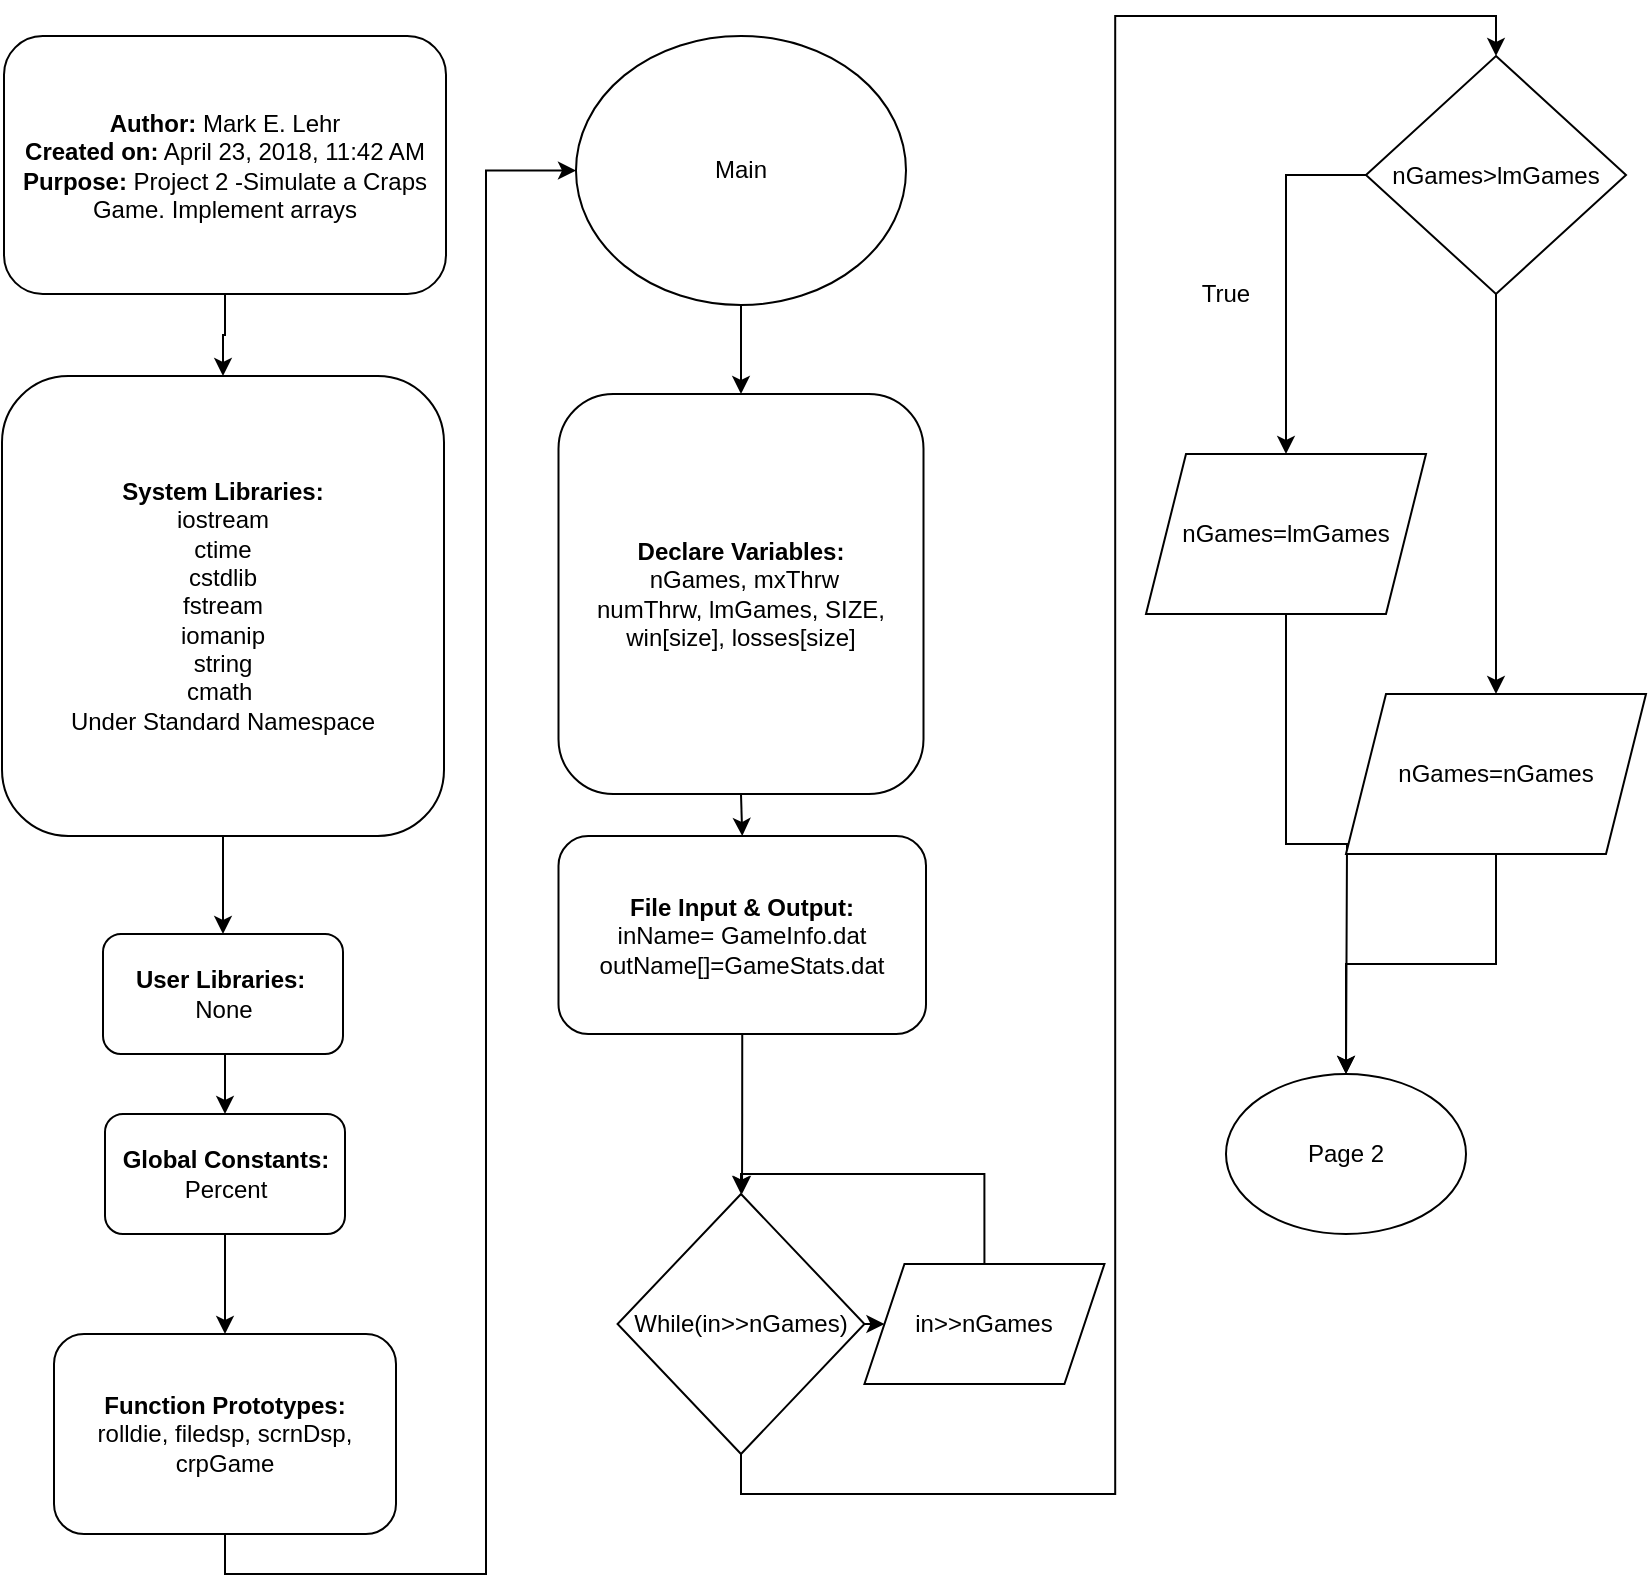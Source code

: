 <mxfile version="13.7.5" type="device" pages="4"><diagram id="b_wK2VrVRL0kJYblOvcj" name="Page-1"><mxGraphModel dx="2062" dy="1122" grid="1" gridSize="10" guides="1" tooltips="1" connect="1" arrows="1" fold="1" page="1" pageScale="1" pageWidth="850" pageHeight="1100" math="0" shadow="0"><root><mxCell id="0"/><mxCell id="1" parent="0"/><mxCell id="h8rf7Unm92yoD2rgnLoR-3" style="edgeStyle=orthogonalEdgeStyle;rounded=0;orthogonalLoop=1;jettySize=auto;html=1;exitX=0.5;exitY=1;exitDx=0;exitDy=0;entryX=0.5;entryY=0;entryDx=0;entryDy=0;" parent="1" source="h8rf7Unm92yoD2rgnLoR-1" target="h8rf7Unm92yoD2rgnLoR-2" edge="1"><mxGeometry relative="1" as="geometry"/></mxCell><mxCell id="h8rf7Unm92yoD2rgnLoR-1" value="&lt;b&gt;Author:&lt;/b&gt; Mark E. Lehr&lt;br&gt;&lt;b&gt;Created on:&lt;/b&gt; April 23, 2018, 11:42 AM&lt;br&gt;&lt;b&gt;Purpose:&lt;/b&gt;&amp;nbsp;Project 2 -Simulate a Craps Game. Implement arrays" style="rounded=1;whiteSpace=wrap;html=1;" parent="1" vertex="1"><mxGeometry x="19" y="31" width="221" height="129" as="geometry"/></mxCell><mxCell id="h8rf7Unm92yoD2rgnLoR-5" style="edgeStyle=orthogonalEdgeStyle;rounded=0;orthogonalLoop=1;jettySize=auto;html=1;exitX=0.5;exitY=1;exitDx=0;exitDy=0;entryX=0.5;entryY=0;entryDx=0;entryDy=0;" parent="1" source="h8rf7Unm92yoD2rgnLoR-2" target="h8rf7Unm92yoD2rgnLoR-4" edge="1"><mxGeometry relative="1" as="geometry"/></mxCell><mxCell id="h8rf7Unm92yoD2rgnLoR-2" value="&lt;b&gt;System Libraries:&lt;br&gt;&lt;/b&gt;iostream&lt;br&gt;ctime&lt;br&gt;cstdlib&lt;br&gt;fstream&lt;br&gt;iomanip&lt;br&gt;string&lt;br&gt;cmath&amp;nbsp;&lt;br&gt;Under Standard Namespace" style="rounded=1;whiteSpace=wrap;html=1;" parent="1" vertex="1"><mxGeometry x="18" y="201" width="221" height="230" as="geometry"/></mxCell><mxCell id="h8rf7Unm92yoD2rgnLoR-7" style="edgeStyle=orthogonalEdgeStyle;rounded=0;orthogonalLoop=1;jettySize=auto;html=1;exitX=0.5;exitY=1;exitDx=0;exitDy=0;entryX=0.5;entryY=0;entryDx=0;entryDy=0;" parent="1" source="h8rf7Unm92yoD2rgnLoR-4" target="h8rf7Unm92yoD2rgnLoR-6" edge="1"><mxGeometry relative="1" as="geometry"/></mxCell><mxCell id="h8rf7Unm92yoD2rgnLoR-4" value="&lt;b&gt;User Libraries:&amp;nbsp;&lt;/b&gt;&lt;br&gt;None" style="rounded=1;whiteSpace=wrap;html=1;" parent="1" vertex="1"><mxGeometry x="68.5" y="480" width="120" height="60" as="geometry"/></mxCell><mxCell id="h8rf7Unm92yoD2rgnLoR-9" style="edgeStyle=orthogonalEdgeStyle;rounded=0;orthogonalLoop=1;jettySize=auto;html=1;exitX=0.5;exitY=1;exitDx=0;exitDy=0;entryX=0.5;entryY=0;entryDx=0;entryDy=0;" parent="1" source="h8rf7Unm92yoD2rgnLoR-6" target="h8rf7Unm92yoD2rgnLoR-8" edge="1"><mxGeometry relative="1" as="geometry"/></mxCell><mxCell id="h8rf7Unm92yoD2rgnLoR-6" value="&lt;b&gt;Global Constants:&lt;/b&gt;&lt;br&gt;Percent" style="rounded=1;whiteSpace=wrap;html=1;" parent="1" vertex="1"><mxGeometry x="69.5" y="570" width="120" height="60" as="geometry"/></mxCell><mxCell id="h8rf7Unm92yoD2rgnLoR-11" style="edgeStyle=orthogonalEdgeStyle;rounded=0;orthogonalLoop=1;jettySize=auto;html=1;exitX=0.5;exitY=1;exitDx=0;exitDy=0;entryX=0;entryY=0.5;entryDx=0;entryDy=0;" parent="1" source="h8rf7Unm92yoD2rgnLoR-8" target="h8rf7Unm92yoD2rgnLoR-10" edge="1"><mxGeometry relative="1" as="geometry"/></mxCell><mxCell id="h8rf7Unm92yoD2rgnLoR-8" value="&lt;b&gt;Function Prototypes:&lt;/b&gt;&lt;br&gt;rolldie, filedsp, scrnDsp, crpGame" style="rounded=1;whiteSpace=wrap;html=1;" parent="1" vertex="1"><mxGeometry x="44" y="680" width="171" height="100" as="geometry"/></mxCell><mxCell id="h8rf7Unm92yoD2rgnLoR-13" style="edgeStyle=orthogonalEdgeStyle;rounded=0;orthogonalLoop=1;jettySize=auto;html=1;exitX=0.5;exitY=1;exitDx=0;exitDy=0;entryX=0.5;entryY=0;entryDx=0;entryDy=0;" parent="1" source="h8rf7Unm92yoD2rgnLoR-10" target="h8rf7Unm92yoD2rgnLoR-12" edge="1"><mxGeometry relative="1" as="geometry"/></mxCell><mxCell id="h8rf7Unm92yoD2rgnLoR-10" value="Main" style="ellipse;whiteSpace=wrap;html=1;" parent="1" vertex="1"><mxGeometry x="305" y="31" width="165" height="134.5" as="geometry"/></mxCell><mxCell id="JqbeMrBVuNA-tvvm935X-1" style="edgeStyle=orthogonalEdgeStyle;rounded=0;orthogonalLoop=1;jettySize=auto;html=1;exitX=0.5;exitY=1;exitDx=0;exitDy=0;entryX=0.5;entryY=0;entryDx=0;entryDy=0;" parent="1" source="h8rf7Unm92yoD2rgnLoR-12" target="h8rf7Unm92yoD2rgnLoR-14" edge="1"><mxGeometry relative="1" as="geometry"/></mxCell><mxCell id="h8rf7Unm92yoD2rgnLoR-12" value="&lt;b&gt;Declare Variables:&lt;/b&gt;&lt;br&gt;&amp;nbsp;nGames, mxThrw&lt;br&gt;numThrw, lmGames, SIZE, win[size], losses[size]" style="rounded=1;whiteSpace=wrap;html=1;" parent="1" vertex="1"><mxGeometry x="296.25" y="210" width="182.5" height="200" as="geometry"/></mxCell><mxCell id="h8rf7Unm92yoD2rgnLoR-15" style="edgeStyle=orthogonalEdgeStyle;rounded=0;orthogonalLoop=1;jettySize=auto;html=1;exitX=0.5;exitY=1;exitDx=0;exitDy=0;" parent="1" source="h8rf7Unm92yoD2rgnLoR-14" edge="1"><mxGeometry relative="1" as="geometry"><mxPoint x="388" y="610" as="targetPoint"/></mxGeometry></mxCell><mxCell id="h8rf7Unm92yoD2rgnLoR-14" value="&lt;b&gt;File Input &amp;amp; Output:&lt;/b&gt;&lt;br&gt;inName= GameInfo.dat&lt;br&gt;outName[]=GameStats.dat&lt;br&gt;" style="rounded=1;whiteSpace=wrap;html=1;" parent="1" vertex="1"><mxGeometry x="296.25" y="431" width="183.75" height="99" as="geometry"/></mxCell><mxCell id="h8rf7Unm92yoD2rgnLoR-20" style="edgeStyle=orthogonalEdgeStyle;rounded=0;orthogonalLoop=1;jettySize=auto;html=1;exitX=1;exitY=0.5;exitDx=0;exitDy=0;entryX=0;entryY=0.5;entryDx=0;entryDy=0;" parent="1" source="h8rf7Unm92yoD2rgnLoR-16" target="h8rf7Unm92yoD2rgnLoR-17" edge="1"><mxGeometry relative="1" as="geometry"/></mxCell><mxCell id="h8rf7Unm92yoD2rgnLoR-23" style="edgeStyle=orthogonalEdgeStyle;rounded=0;orthogonalLoop=1;jettySize=auto;html=1;exitX=0.5;exitY=1;exitDx=0;exitDy=0;entryX=0.5;entryY=0;entryDx=0;entryDy=0;" parent="1" source="h8rf7Unm92yoD2rgnLoR-16" target="h8rf7Unm92yoD2rgnLoR-22" edge="1"><mxGeometry relative="1" as="geometry"/></mxCell><mxCell id="h8rf7Unm92yoD2rgnLoR-16" value="While(in&amp;gt;&amp;gt;nGames)" style="rhombus;whiteSpace=wrap;html=1;" parent="1" vertex="1"><mxGeometry x="325.78" y="610" width="123.44" height="130" as="geometry"/></mxCell><mxCell id="h8rf7Unm92yoD2rgnLoR-21" style="edgeStyle=orthogonalEdgeStyle;rounded=0;orthogonalLoop=1;jettySize=auto;html=1;exitX=0.5;exitY=0;exitDx=0;exitDy=0;entryX=0.5;entryY=0;entryDx=0;entryDy=0;" parent="1" source="h8rf7Unm92yoD2rgnLoR-17" target="h8rf7Unm92yoD2rgnLoR-16" edge="1"><mxGeometry relative="1" as="geometry"><Array as="points"><mxPoint x="509" y="600"/><mxPoint x="388" y="600"/></Array></mxGeometry></mxCell><mxCell id="h8rf7Unm92yoD2rgnLoR-17" value="in&amp;gt;&amp;gt;nGames" style="shape=parallelogram;perimeter=parallelogramPerimeter;whiteSpace=wrap;html=1;fixedSize=1;" parent="1" vertex="1"><mxGeometry x="449.22" y="645" width="120" height="60" as="geometry"/></mxCell><mxCell id="h8rf7Unm92yoD2rgnLoR-26" style="edgeStyle=orthogonalEdgeStyle;rounded=0;orthogonalLoop=1;jettySize=auto;html=1;exitX=0;exitY=0.5;exitDx=0;exitDy=0;entryX=0.5;entryY=0;entryDx=0;entryDy=0;" parent="1" source="h8rf7Unm92yoD2rgnLoR-22" target="h8rf7Unm92yoD2rgnLoR-24" edge="1"><mxGeometry relative="1" as="geometry"/></mxCell><mxCell id="h8rf7Unm92yoD2rgnLoR-28" style="edgeStyle=orthogonalEdgeStyle;rounded=0;orthogonalLoop=1;jettySize=auto;html=1;exitX=0.5;exitY=1;exitDx=0;exitDy=0;entryX=0.5;entryY=0;entryDx=0;entryDy=0;" parent="1" source="h8rf7Unm92yoD2rgnLoR-22" target="h8rf7Unm92yoD2rgnLoR-25" edge="1"><mxGeometry relative="1" as="geometry"/></mxCell><mxCell id="h8rf7Unm92yoD2rgnLoR-22" value="nGames&amp;gt;lmGames" style="rhombus;whiteSpace=wrap;html=1;" parent="1" vertex="1"><mxGeometry x="700" y="41" width="130" height="119" as="geometry"/></mxCell><mxCell id="h8rf7Unm92yoD2rgnLoR-31" style="edgeStyle=orthogonalEdgeStyle;rounded=0;orthogonalLoop=1;jettySize=auto;html=1;exitX=0.5;exitY=1;exitDx=0;exitDy=0;" parent="1" source="h8rf7Unm92yoD2rgnLoR-24" edge="1"><mxGeometry relative="1" as="geometry"><mxPoint x="690" y="550" as="targetPoint"/></mxGeometry></mxCell><mxCell id="h8rf7Unm92yoD2rgnLoR-24" value="nGames=lmGames" style="shape=parallelogram;perimeter=parallelogramPerimeter;whiteSpace=wrap;html=1;fixedSize=1;" parent="1" vertex="1"><mxGeometry x="590" y="240" width="140" height="80" as="geometry"/></mxCell><mxCell id="h8rf7Unm92yoD2rgnLoR-30" style="edgeStyle=orthogonalEdgeStyle;rounded=0;orthogonalLoop=1;jettySize=auto;html=1;exitX=0.5;exitY=1;exitDx=0;exitDy=0;entryX=0.5;entryY=0;entryDx=0;entryDy=0;" parent="1" source="h8rf7Unm92yoD2rgnLoR-25" target="h8rf7Unm92yoD2rgnLoR-29" edge="1"><mxGeometry relative="1" as="geometry"/></mxCell><mxCell id="h8rf7Unm92yoD2rgnLoR-25" value="nGames=nGames" style="shape=parallelogram;perimeter=parallelogramPerimeter;whiteSpace=wrap;html=1;fixedSize=1;" parent="1" vertex="1"><mxGeometry x="690" y="360" width="150" height="80" as="geometry"/></mxCell><mxCell id="h8rf7Unm92yoD2rgnLoR-27" value="True" style="text;html=1;strokeColor=none;fillColor=none;align=center;verticalAlign=middle;whiteSpace=wrap;rounded=0;" parent="1" vertex="1"><mxGeometry x="610" y="150" width="40" height="20" as="geometry"/></mxCell><mxCell id="h8rf7Unm92yoD2rgnLoR-29" value="Page 2&lt;br&gt;" style="ellipse;whiteSpace=wrap;html=1;" parent="1" vertex="1"><mxGeometry x="630" y="550" width="120" height="80" as="geometry"/></mxCell></root></mxGraphModel></diagram><diagram id="sOn0HRTo6xIfosTCxbin" name="Page-2"><mxGraphModel dx="2062" dy="2222" grid="1" gridSize="10" guides="1" tooltips="1" connect="1" arrows="1" fold="1" page="1" pageScale="1" pageWidth="850" pageHeight="1100" math="0" shadow="0"><root><mxCell id="OfKsInc8EFzfaT3KHg7l-0"/><mxCell id="OfKsInc8EFzfaT3KHg7l-1" parent="OfKsInc8EFzfaT3KHg7l-0"/><mxCell id="OfKsInc8EFzfaT3KHg7l-4" style="edgeStyle=orthogonalEdgeStyle;rounded=0;orthogonalLoop=1;jettySize=auto;html=1;exitX=0.5;exitY=1;exitDx=0;exitDy=0;entryX=0.5;entryY=0;entryDx=0;entryDy=0;" parent="OfKsInc8EFzfaT3KHg7l-1" source="OfKsInc8EFzfaT3KHg7l-2" target="OfKsInc8EFzfaT3KHg7l-3" edge="1"><mxGeometry relative="1" as="geometry"/></mxCell><mxCell id="OfKsInc8EFzfaT3KHg7l-2" value="Page 2" style="ellipse;whiteSpace=wrap;html=1;" parent="OfKsInc8EFzfaT3KHg7l-1" vertex="1"><mxGeometry x="10" y="20" width="110" height="100" as="geometry"/></mxCell><mxCell id="OfKsInc8EFzfaT3KHg7l-7" style="edgeStyle=orthogonalEdgeStyle;rounded=0;orthogonalLoop=1;jettySize=auto;html=1;exitX=0.5;exitY=1;exitDx=0;exitDy=0;entryX=0.5;entryY=0;entryDx=0;entryDy=0;" parent="OfKsInc8EFzfaT3KHg7l-1" source="OfKsInc8EFzfaT3KHg7l-3" target="OfKsInc8EFzfaT3KHg7l-6" edge="1"><mxGeometry relative="1" as="geometry"/></mxCell><mxCell id="OfKsInc8EFzfaT3KHg7l-3" value="beg=time(0)" style="shape=parallelogram;perimeter=parallelogramPerimeter;whiteSpace=wrap;html=1;fixedSize=1;" parent="OfKsInc8EFzfaT3KHg7l-1" vertex="1"><mxGeometry x="5" y="180" width="120" height="60" as="geometry"/></mxCell><mxCell id="6RUqPG6LWRqqwQZ8fyNG-1" style="edgeStyle=orthogonalEdgeStyle;rounded=0;orthogonalLoop=1;jettySize=auto;html=1;exitX=0.5;exitY=1;exitDx=0;exitDy=0;entryX=0.5;entryY=0;entryDx=0;entryDy=0;" parent="OfKsInc8EFzfaT3KHg7l-1" source="OfKsInc8EFzfaT3KHg7l-6" target="6RUqPG6LWRqqwQZ8fyNG-0" edge="1"><mxGeometry relative="1" as="geometry"/></mxCell><mxCell id="OfKsInc8EFzfaT3KHg7l-6" value="crpGame" style="ellipse;whiteSpace=wrap;html=1;aspect=fixed;" parent="OfKsInc8EFzfaT3KHg7l-1" vertex="1"><mxGeometry x="25" y="280" width="80" height="80" as="geometry"/></mxCell><mxCell id="6RUqPG6LWRqqwQZ8fyNG-4" style="edgeStyle=orthogonalEdgeStyle;rounded=0;orthogonalLoop=1;jettySize=auto;html=1;exitX=0.5;exitY=1;exitDx=0;exitDy=0;entryX=0.5;entryY=0;entryDx=0;entryDy=0;" parent="OfKsInc8EFzfaT3KHg7l-1" source="6RUqPG6LWRqqwQZ8fyNG-0" target="6RUqPG6LWRqqwQZ8fyNG-3" edge="1"><mxGeometry relative="1" as="geometry"/></mxCell><mxCell id="6RUqPG6LWRqqwQZ8fyNG-0" value="&lt;b&gt;Declare Variables:&lt;/b&gt;&lt;br&gt;GmThrw, wins, losses,&lt;br&gt;size, nGames" style="rounded=1;whiteSpace=wrap;html=1;" parent="OfKsInc8EFzfaT3KHg7l-1" vertex="1"><mxGeometry x="2.5" y="400" width="125" height="60" as="geometry"/></mxCell><mxCell id="6RUqPG6LWRqqwQZ8fyNG-7" style="edgeStyle=orthogonalEdgeStyle;rounded=0;orthogonalLoop=1;jettySize=auto;html=1;exitX=0.5;exitY=1;exitDx=0;exitDy=0;entryX=0.5;entryY=0;entryDx=0;entryDy=0;" parent="OfKsInc8EFzfaT3KHg7l-1" source="6RUqPG6LWRqqwQZ8fyNG-3" target="6RUqPG6LWRqqwQZ8fyNG-6" edge="1"><mxGeometry relative="1" as="geometry"/></mxCell><mxCell id="6RUqPG6LWRqqwQZ8fyNG-3" value="rollDie" style="ellipse;whiteSpace=wrap;html=1;aspect=fixed;" parent="OfKsInc8EFzfaT3KHg7l-1" vertex="1"><mxGeometry x="20" y="490" width="90" height="90" as="geometry"/></mxCell><mxCell id="6RUqPG6LWRqqwQZ8fyNG-9" style="edgeStyle=orthogonalEdgeStyle;rounded=0;orthogonalLoop=1;jettySize=auto;html=1;exitX=0.5;exitY=1;exitDx=0;exitDy=0;entryX=0.5;entryY=0;entryDx=0;entryDy=0;" parent="OfKsInc8EFzfaT3KHg7l-1" source="6RUqPG6LWRqqwQZ8fyNG-6" target="6RUqPG6LWRqqwQZ8fyNG-8" edge="1"><mxGeometry relative="1" as="geometry"/></mxCell><mxCell id="6RUqPG6LWRqqwQZ8fyNG-6" value="die1=rand()&lt;br&gt;die2=rand()&lt;br&gt;sum1=die1+die2" style="shape=parallelogram;perimeter=parallelogramPerimeter;whiteSpace=wrap;html=1;fixedSize=1;" parent="OfKsInc8EFzfaT3KHg7l-1" vertex="1"><mxGeometry x="5" y="610" width="120" height="60" as="geometry"/></mxCell><mxCell id="6RUqPG6LWRqqwQZ8fyNG-13" style="edgeStyle=orthogonalEdgeStyle;rounded=0;orthogonalLoop=1;jettySize=auto;html=1;exitX=0.5;exitY=1;exitDx=0;exitDy=0;entryX=0;entryY=0.5;entryDx=0;entryDy=0;" parent="OfKsInc8EFzfaT3KHg7l-1" source="6RUqPG6LWRqqwQZ8fyNG-8" target="6RUqPG6LWRqqwQZ8fyNG-11" edge="1"><mxGeometry relative="1" as="geometry"><Array as="points"><mxPoint x="65" y="800"/><mxPoint x="150" y="800"/><mxPoint x="150" y="70"/></Array></mxGeometry></mxCell><mxCell id="6RUqPG6LWRqqwQZ8fyNG-8" value="return sum1" style="ellipse;whiteSpace=wrap;html=1;" parent="OfKsInc8EFzfaT3KHg7l-1" vertex="1"><mxGeometry x="5" y="700" width="120" height="80" as="geometry"/></mxCell><mxCell id="6RUqPG6LWRqqwQZ8fyNG-26" style="edgeStyle=orthogonalEdgeStyle;rounded=0;orthogonalLoop=1;jettySize=auto;html=1;exitX=0.5;exitY=1;exitDx=0;exitDy=0;entryX=0.5;entryY=0;entryDx=0;entryDy=0;" parent="OfKsInc8EFzfaT3KHg7l-1" source="6RUqPG6LWRqqwQZ8fyNG-11" target="6RUqPG6LWRqqwQZ8fyNG-12" edge="1"><mxGeometry relative="1" as="geometry"/></mxCell><mxCell id="6RUqPG6LWRqqwQZ8fyNG-11" value="game=1" style="whiteSpace=wrap;html=1;aspect=fixed;" parent="OfKsInc8EFzfaT3KHg7l-1" vertex="1"><mxGeometry x="200" y="30" width="80" height="80" as="geometry"/></mxCell><mxCell id="6RUqPG6LWRqqwQZ8fyNG-33" style="edgeStyle=orthogonalEdgeStyle;rounded=0;orthogonalLoop=1;jettySize=auto;html=1;exitX=1;exitY=0.5;exitDx=0;exitDy=0;entryX=0;entryY=0.5;entryDx=0;entryDy=0;" parent="OfKsInc8EFzfaT3KHg7l-1" source="6RUqPG6LWRqqwQZ8fyNG-12" target="6RUqPG6LWRqqwQZ8fyNG-14" edge="1"><mxGeometry relative="1" as="geometry"/></mxCell><mxCell id="Dz-Jbj-5805Lp8DGl867-17" style="edgeStyle=orthogonalEdgeStyle;rounded=0;orthogonalLoop=1;jettySize=auto;html=1;exitX=0.5;exitY=1;exitDx=0;exitDy=0;" parent="OfKsInc8EFzfaT3KHg7l-1" source="6RUqPG6LWRqqwQZ8fyNG-12" edge="1"><mxGeometry relative="1" as="geometry"><mxPoint x="240" y="460" as="targetPoint"/></mxGeometry></mxCell><mxCell id="6RUqPG6LWRqqwQZ8fyNG-12" value="game&amp;lt;=ngame" style="rhombus;whiteSpace=wrap;html=1;" parent="OfKsInc8EFzfaT3KHg7l-1" vertex="1"><mxGeometry x="190" y="150" width="100" height="110" as="geometry"/></mxCell><mxCell id="6RUqPG6LWRqqwQZ8fyNG-18" style="edgeStyle=orthogonalEdgeStyle;rounded=0;orthogonalLoop=1;jettySize=auto;html=1;exitX=0.5;exitY=1;exitDx=0;exitDy=0;entryX=0.5;entryY=0;entryDx=0;entryDy=0;" parent="OfKsInc8EFzfaT3KHg7l-1" source="6RUqPG6LWRqqwQZ8fyNG-14" target="6RUqPG6LWRqqwQZ8fyNG-15" edge="1"><mxGeometry relative="1" as="geometry"/></mxCell><mxCell id="6RUqPG6LWRqqwQZ8fyNG-32" style="edgeStyle=orthogonalEdgeStyle;rounded=0;orthogonalLoop=1;jettySize=auto;html=1;exitX=1;exitY=0.5;exitDx=0;exitDy=0;entryX=0;entryY=0.5;entryDx=0;entryDy=0;" parent="OfKsInc8EFzfaT3KHg7l-1" source="6RUqPG6LWRqqwQZ8fyNG-14" target="6RUqPG6LWRqqwQZ8fyNG-28" edge="1"><mxGeometry relative="1" as="geometry"/></mxCell><mxCell id="6RUqPG6LWRqqwQZ8fyNG-14" value="sum1==7 || 3 || 2" style="rhombus;whiteSpace=wrap;html=1;" parent="OfKsInc8EFzfaT3KHg7l-1" vertex="1"><mxGeometry x="385" y="25" width="100" height="90" as="geometry"/></mxCell><mxCell id="6RUqPG6LWRqqwQZ8fyNG-19" style="edgeStyle=orthogonalEdgeStyle;rounded=0;orthogonalLoop=1;jettySize=auto;html=1;exitX=0.5;exitY=1;exitDx=0;exitDy=0;entryX=0.5;entryY=0;entryDx=0;entryDy=0;" parent="OfKsInc8EFzfaT3KHg7l-1" source="6RUqPG6LWRqqwQZ8fyNG-15" target="6RUqPG6LWRqqwQZ8fyNG-16" edge="1"><mxGeometry relative="1" as="geometry"/></mxCell><mxCell id="6RUqPG6LWRqqwQZ8fyNG-20" style="edgeStyle=orthogonalEdgeStyle;rounded=0;orthogonalLoop=1;jettySize=auto;html=1;exitX=1;exitY=0.5;exitDx=0;exitDy=0;entryX=0;entryY=0.5;entryDx=0;entryDy=0;" parent="OfKsInc8EFzfaT3KHg7l-1" source="6RUqPG6LWRqqwQZ8fyNG-15" target="6RUqPG6LWRqqwQZ8fyNG-22" edge="1"><mxGeometry relative="1" as="geometry"><mxPoint x="520" y="205" as="targetPoint"/></mxGeometry></mxCell><mxCell id="6RUqPG6LWRqqwQZ8fyNG-15" value="case 11" style="rhombus;whiteSpace=wrap;html=1;" parent="OfKsInc8EFzfaT3KHg7l-1" vertex="1"><mxGeometry x="390" y="160" width="90" height="90" as="geometry"/></mxCell><mxCell id="6RUqPG6LWRqqwQZ8fyNG-21" style="edgeStyle=orthogonalEdgeStyle;rounded=0;orthogonalLoop=1;jettySize=auto;html=1;exitX=1;exitY=0.5;exitDx=0;exitDy=0;entryX=0;entryY=0.5;entryDx=0;entryDy=0;" parent="OfKsInc8EFzfaT3KHg7l-1" source="6RUqPG6LWRqqwQZ8fyNG-16" target="6RUqPG6LWRqqwQZ8fyNG-23" edge="1"><mxGeometry relative="1" as="geometry"><mxPoint x="520" y="340" as="targetPoint"/></mxGeometry></mxCell><mxCell id="Dz-Jbj-5805Lp8DGl867-16" style="edgeStyle=orthogonalEdgeStyle;rounded=0;orthogonalLoop=1;jettySize=auto;html=1;exitX=0.5;exitY=1;exitDx=0;exitDy=0;entryX=0.5;entryY=0;entryDx=0;entryDy=0;" parent="OfKsInc8EFzfaT3KHg7l-1" source="6RUqPG6LWRqqwQZ8fyNG-16" target="6RUqPG6LWRqqwQZ8fyNG-12" edge="1"><mxGeometry relative="1" as="geometry"><mxPoint x="240" y="140" as="targetPoint"/><Array as="points"><mxPoint x="435" y="410"/><mxPoint x="320" y="410"/><mxPoint x="320" y="140"/><mxPoint x="240" y="140"/></Array></mxGeometry></mxCell><mxCell id="6RUqPG6LWRqqwQZ8fyNG-16" value="case 12" style="rhombus;whiteSpace=wrap;html=1;" parent="OfKsInc8EFzfaT3KHg7l-1" vertex="1"><mxGeometry x="390" y="290" width="90" height="100" as="geometry"/></mxCell><mxCell id="6RUqPG6LWRqqwQZ8fyNG-25" style="edgeStyle=orthogonalEdgeStyle;rounded=0;orthogonalLoop=1;jettySize=auto;html=1;exitX=1;exitY=0.5;exitDx=0;exitDy=0;entryX=0.5;entryY=0;entryDx=0;entryDy=0;" parent="OfKsInc8EFzfaT3KHg7l-1" source="6RUqPG6LWRqqwQZ8fyNG-22" target="6RUqPG6LWRqqwQZ8fyNG-12" edge="1"><mxGeometry relative="1" as="geometry"><Array as="points"><mxPoint x="630" y="1090"/><mxPoint x="180" y="1090"/><mxPoint x="180" y="130"/><mxPoint x="240" y="130"/></Array></mxGeometry></mxCell><mxCell id="6RUqPG6LWRqqwQZ8fyNG-22" value="wins[sum1]++" style="shape=parallelogram;perimeter=parallelogramPerimeter;whiteSpace=wrap;html=1;fixedSize=1;" parent="OfKsInc8EFzfaT3KHg7l-1" vertex="1"><mxGeometry x="520" y="175" width="120" height="60" as="geometry"/></mxCell><mxCell id="6RUqPG6LWRqqwQZ8fyNG-24" style="edgeStyle=orthogonalEdgeStyle;rounded=0;orthogonalLoop=1;jettySize=auto;html=1;exitX=1;exitY=0.5;exitDx=0;exitDy=0;entryX=0.5;entryY=0;entryDx=0;entryDy=0;" parent="OfKsInc8EFzfaT3KHg7l-1" source="6RUqPG6LWRqqwQZ8fyNG-23" target="6RUqPG6LWRqqwQZ8fyNG-12" edge="1"><mxGeometry relative="1" as="geometry"><Array as="points"><mxPoint x="620" y="1070"/><mxPoint x="170" y="1070"/><mxPoint x="170" y="120"/><mxPoint x="240" y="120"/></Array></mxGeometry></mxCell><mxCell id="6RUqPG6LWRqqwQZ8fyNG-23" value="losses[sum1]++" style="shape=parallelogram;perimeter=parallelogramPerimeter;whiteSpace=wrap;html=1;fixedSize=1;" parent="OfKsInc8EFzfaT3KHg7l-1" vertex="1"><mxGeometry x="510" y="310" width="120" height="60" as="geometry"/></mxCell><mxCell id="PjW8ZCwuLufBo6SBPic--0" style="edgeStyle=orthogonalEdgeStyle;rounded=0;orthogonalLoop=1;jettySize=auto;html=1;exitX=0.5;exitY=1;exitDx=0;exitDy=0;" parent="OfKsInc8EFzfaT3KHg7l-1" source="6RUqPG6LWRqqwQZ8fyNG-28" edge="1"><mxGeometry relative="1" as="geometry"><mxPoint x="700" y="180" as="targetPoint"/></mxGeometry></mxCell><mxCell id="6RUqPG6LWRqqwQZ8fyNG-28" value="char sum2=rollDie" style="shape=parallelogram;perimeter=parallelogramPerimeter;whiteSpace=wrap;html=1;fixedSize=1;" parent="OfKsInc8EFzfaT3KHg7l-1" vertex="1"><mxGeometry x="640" y="40" width="120" height="60" as="geometry"/></mxCell><mxCell id="6RUqPG6LWRqqwQZ8fyNG-31" style="edgeStyle=orthogonalEdgeStyle;rounded=0;orthogonalLoop=1;jettySize=auto;html=1;exitX=1;exitY=0.5;exitDx=0;exitDy=0;entryX=0.5;entryY=0;entryDx=0;entryDy=0;" parent="OfKsInc8EFzfaT3KHg7l-1" source="6RUqPG6LWRqqwQZ8fyNG-29" target="6RUqPG6LWRqqwQZ8fyNG-28" edge="1"><mxGeometry relative="1" as="geometry"><Array as="points"><mxPoint x="140" y="535"/><mxPoint x="140"/><mxPoint x="700"/></Array></mxGeometry></mxCell><mxCell id="6RUqPG6LWRqqwQZ8fyNG-29" value="rollDie" style="ellipse;whiteSpace=wrap;html=1;aspect=fixed;" parent="OfKsInc8EFzfaT3KHg7l-1" vertex="1"><mxGeometry x="20" y="490" width="90" height="90" as="geometry"/></mxCell><mxCell id="6RUqPG6LWRqqwQZ8fyNG-30" value="die1=rand()&lt;br&gt;die2=rand()&lt;br&gt;sum1=die1+die2" style="shape=parallelogram;perimeter=parallelogramPerimeter;whiteSpace=wrap;html=1;fixedSize=1;" parent="OfKsInc8EFzfaT3KHg7l-1" vertex="1"><mxGeometry x="5" y="610" width="120" height="60" as="geometry"/></mxCell><mxCell id="6RUqPG6LWRqqwQZ8fyNG-34" value="True" style="text;html=1;strokeColor=none;fillColor=none;align=center;verticalAlign=middle;whiteSpace=wrap;rounded=0;" parent="OfKsInc8EFzfaT3KHg7l-1" vertex="1"><mxGeometry x="780" y="560" width="40" height="20" as="geometry"/></mxCell><mxCell id="6RUqPG6LWRqqwQZ8fyNG-35" value="True" style="text;html=1;strokeColor=none;fillColor=none;align=center;verticalAlign=middle;whiteSpace=wrap;rounded=0;" parent="OfKsInc8EFzfaT3KHg7l-1" vertex="1"><mxGeometry x="480" y="175" width="40" height="20" as="geometry"/></mxCell><mxCell id="6RUqPG6LWRqqwQZ8fyNG-36" value="True" style="text;html=1;strokeColor=none;fillColor=none;align=center;verticalAlign=middle;whiteSpace=wrap;rounded=0;" parent="OfKsInc8EFzfaT3KHg7l-1" vertex="1"><mxGeometry x="480" y="310" width="40" height="20" as="geometry"/></mxCell><mxCell id="Dz-Jbj-5805Lp8DGl867-0" value="gmThrw++" style="shape=parallelogram;perimeter=parallelogramPerimeter;whiteSpace=wrap;html=1;fixedSize=1;" parent="OfKsInc8EFzfaT3KHg7l-1" vertex="1"><mxGeometry x="640" y="180" width="120" height="60" as="geometry"/></mxCell><mxCell id="Dz-Jbj-5805Lp8DGl867-9" style="edgeStyle=orthogonalEdgeStyle;rounded=0;orthogonalLoop=1;jettySize=auto;html=1;exitX=1;exitY=0.5;exitDx=0;exitDy=0;entryX=0.5;entryY=0;entryDx=0;entryDy=0;" parent="OfKsInc8EFzfaT3KHg7l-1" source="Dz-Jbj-5805Lp8DGl867-4" target="Dz-Jbj-5805Lp8DGl867-5" edge="1"><mxGeometry relative="1" as="geometry"/></mxCell><mxCell id="Dz-Jbj-5805Lp8DGl867-10" style="edgeStyle=orthogonalEdgeStyle;rounded=0;orthogonalLoop=1;jettySize=auto;html=1;exitX=0.5;exitY=1;exitDx=0;exitDy=0;entryX=0.5;entryY=0;entryDx=0;entryDy=0;" parent="OfKsInc8EFzfaT3KHg7l-1" source="Dz-Jbj-5805Lp8DGl867-4" target="Dz-Jbj-5805Lp8DGl867-6" edge="1"><mxGeometry relative="1" as="geometry"/></mxCell><mxCell id="Dz-Jbj-5805Lp8DGl867-4" value="sum2==7" style="rhombus;whiteSpace=wrap;html=1;" parent="OfKsInc8EFzfaT3KHg7l-1" vertex="1"><mxGeometry x="650" y="290" width="80" height="80" as="geometry"/></mxCell><mxCell id="Dz-Jbj-5805Lp8DGl867-5" value="losses[sum1]++&lt;br&gt;thrwAgn=false" style="shape=parallelogram;perimeter=parallelogramPerimeter;whiteSpace=wrap;html=1;fixedSize=1;" parent="OfKsInc8EFzfaT3KHg7l-1" vertex="1"><mxGeometry x="720" y="400" width="120" height="60" as="geometry"/></mxCell><mxCell id="Dz-Jbj-5805Lp8DGl867-11" style="edgeStyle=orthogonalEdgeStyle;rounded=0;orthogonalLoop=1;jettySize=auto;html=1;exitX=1;exitY=0.5;exitDx=0;exitDy=0;entryX=0.5;entryY=0;entryDx=0;entryDy=0;" parent="OfKsInc8EFzfaT3KHg7l-1" source="Dz-Jbj-5805Lp8DGl867-6" target="Dz-Jbj-5805Lp8DGl867-7" edge="1"><mxGeometry relative="1" as="geometry"/></mxCell><mxCell id="Dz-Jbj-5805Lp8DGl867-12" style="edgeStyle=orthogonalEdgeStyle;rounded=0;orthogonalLoop=1;jettySize=auto;html=1;exitX=0.5;exitY=1;exitDx=0;exitDy=0;entryX=0.5;entryY=0;entryDx=0;entryDy=0;" parent="OfKsInc8EFzfaT3KHg7l-1" source="Dz-Jbj-5805Lp8DGl867-6" target="Dz-Jbj-5805Lp8DGl867-8" edge="1"><mxGeometry relative="1" as="geometry"/></mxCell><mxCell id="Dz-Jbj-5805Lp8DGl867-6" value="sum1==sum2" style="rhombus;whiteSpace=wrap;html=1;" parent="OfKsInc8EFzfaT3KHg7l-1" vertex="1"><mxGeometry x="650" y="510" width="80" height="80" as="geometry"/></mxCell><mxCell id="Dz-Jbj-5805Lp8DGl867-7" value="wins[sum1]++&lt;br&gt;thrwAgn=false" style="shape=parallelogram;perimeter=parallelogramPerimeter;whiteSpace=wrap;html=1;fixedSize=1;" parent="OfKsInc8EFzfaT3KHg7l-1" vertex="1"><mxGeometry x="720" y="620" width="120" height="60" as="geometry"/></mxCell><mxCell id="Dz-Jbj-5805Lp8DGl867-15" style="edgeStyle=orthogonalEdgeStyle;rounded=0;orthogonalLoop=1;jettySize=auto;html=1;exitX=0.5;exitY=1;exitDx=0;exitDy=0;entryX=0.5;entryY=0;entryDx=0;entryDy=0;" parent="OfKsInc8EFzfaT3KHg7l-1" source="Dz-Jbj-5805Lp8DGl867-8" target="6RUqPG6LWRqqwQZ8fyNG-12" edge="1"><mxGeometry relative="1" as="geometry"><Array as="points"><mxPoint x="690" y="1060"/><mxPoint x="300" y="1060"/><mxPoint x="300" y="130"/><mxPoint x="240" y="130"/></Array></mxGeometry></mxCell><mxCell id="Dz-Jbj-5805Lp8DGl867-19" style="edgeStyle=orthogonalEdgeStyle;rounded=0;orthogonalLoop=1;jettySize=auto;html=1;exitX=0;exitY=0.5;exitDx=0;exitDy=0;" parent="OfKsInc8EFzfaT3KHg7l-1" source="Dz-Jbj-5805Lp8DGl867-8" edge="1"><mxGeometry relative="1" as="geometry"><mxPoint x="700" y="40" as="targetPoint"/><Array as="points"><mxPoint x="640" y="770"/><mxPoint x="640" y="10"/><mxPoint x="700" y="10"/></Array></mxGeometry></mxCell><mxCell id="Dz-Jbj-5805Lp8DGl867-8" value="thrwagn" style="rhombus;whiteSpace=wrap;html=1;" parent="OfKsInc8EFzfaT3KHg7l-1" vertex="1"><mxGeometry x="650" y="730" width="80" height="80" as="geometry"/></mxCell><mxCell id="Dz-Jbj-5805Lp8DGl867-13" value="True" style="text;html=1;strokeColor=none;fillColor=none;align=center;verticalAlign=middle;whiteSpace=wrap;rounded=0;" parent="OfKsInc8EFzfaT3KHg7l-1" vertex="1"><mxGeometry x="780" y="330" width="40" height="20" as="geometry"/></mxCell><mxCell id="Dz-Jbj-5805Lp8DGl867-14" value="True" style="text;html=1;strokeColor=none;fillColor=none;align=center;verticalAlign=middle;whiteSpace=wrap;rounded=0;" parent="OfKsInc8EFzfaT3KHg7l-1" vertex="1"><mxGeometry x="485" y="80" width="40" height="20" as="geometry"/></mxCell><mxCell id="Dz-Jbj-5805Lp8DGl867-18" value="true&lt;br&gt;" style="text;html=1;strokeColor=none;fillColor=none;align=center;verticalAlign=middle;whiteSpace=wrap;rounded=0;" parent="OfKsInc8EFzfaT3KHg7l-1" vertex="1"><mxGeometry x="240" y="300" width="40" height="20" as="geometry"/></mxCell><mxCell id="Dz-Jbj-5805Lp8DGl867-20" value="true&lt;br&gt;" style="text;html=1;strokeColor=none;fillColor=none;align=center;verticalAlign=middle;whiteSpace=wrap;rounded=0;" parent="OfKsInc8EFzfaT3KHg7l-1" vertex="1"><mxGeometry x="630" y="770" width="40" height="20" as="geometry"/></mxCell><mxCell id="_Q85AZE06h2lF2nz9l6J-1" style="edgeStyle=orthogonalEdgeStyle;rounded=0;orthogonalLoop=1;jettySize=auto;html=1;exitX=0.5;exitY=1;exitDx=0;exitDy=0;" edge="1" parent="OfKsInc8EFzfaT3KHg7l-1" source="_Q85AZE06h2lF2nz9l6J-0"><mxGeometry relative="1" as="geometry"><mxPoint x="240" y="620" as="targetPoint"/></mxGeometry></mxCell><mxCell id="_Q85AZE06h2lF2nz9l6J-0" value="end=time(0)" style="shape=parallelogram;perimeter=parallelogramPerimeter;whiteSpace=wrap;html=1;fixedSize=1;" vertex="1" parent="OfKsInc8EFzfaT3KHg7l-1"><mxGeometry x="180" y="460" width="120" height="60" as="geometry"/></mxCell><mxCell id="_Q85AZE06h2lF2nz9l6J-2" value="page 3" style="ellipse;whiteSpace=wrap;html=1;aspect=fixed;" vertex="1" parent="OfKsInc8EFzfaT3KHg7l-1"><mxGeometry x="200" y="620" width="80" height="80" as="geometry"/></mxCell></root></mxGraphModel></diagram><diagram id="vnr8Yrmq1MKRrEXdcQDu" name="Page-3"><mxGraphModel dx="2912" dy="1122" grid="1" gridSize="10" guides="1" tooltips="1" connect="1" arrows="1" fold="1" page="1" pageScale="1" pageWidth="850" pageHeight="1100" math="0" shadow="0"><root><mxCell id="rFeft9lPkOSc2rYmfsGc-0"/><mxCell id="rFeft9lPkOSc2rYmfsGc-1" parent="rFeft9lPkOSc2rYmfsGc-0"/><mxCell id="VPSXyAkcs38FLmRYPAA6-1" style="edgeStyle=orthogonalEdgeStyle;rounded=0;orthogonalLoop=1;jettySize=auto;html=1;exitX=0.5;exitY=1;exitDx=0;exitDy=0;entryX=0.5;entryY=0;entryDx=0;entryDy=0;" edge="1" parent="rFeft9lPkOSc2rYmfsGc-1" source="fGCzypBYgczau3NTu2Gr-0" target="VPSXyAkcs38FLmRYPAA6-0"><mxGeometry relative="1" as="geometry"/></mxCell><mxCell id="fGCzypBYgczau3NTu2Gr-0" value="page 3" style="ellipse;whiteSpace=wrap;html=1;aspect=fixed;" vertex="1" parent="rFeft9lPkOSc2rYmfsGc-1"><mxGeometry x="20" y="20" width="80" height="80" as="geometry"/></mxCell><mxCell id="VPSXyAkcs38FLmRYPAA6-3" style="edgeStyle=orthogonalEdgeStyle;rounded=0;orthogonalLoop=1;jettySize=auto;html=1;exitX=0.5;exitY=1;exitDx=0;exitDy=0;entryX=0.5;entryY=0;entryDx=0;entryDy=0;" edge="1" parent="rFeft9lPkOSc2rYmfsGc-1" source="VPSXyAkcs38FLmRYPAA6-0" target="VPSXyAkcs38FLmRYPAA6-2"><mxGeometry relative="1" as="geometry"/></mxCell><mxCell id="VPSXyAkcs38FLmRYPAA6-0" value="outpput&lt;br&gt;Total Time" style="shape=parallelogram;perimeter=parallelogramPerimeter;whiteSpace=wrap;html=1;fixedSize=1;" vertex="1" parent="rFeft9lPkOSc2rYmfsGc-1"><mxGeometry y="160" width="120" height="60" as="geometry"/></mxCell><mxCell id="VPSXyAkcs38FLmRYPAA6-7" style="edgeStyle=orthogonalEdgeStyle;rounded=0;orthogonalLoop=1;jettySize=auto;html=1;exitX=0.5;exitY=1;exitDx=0;exitDy=0;entryX=0.5;entryY=0;entryDx=0;entryDy=0;" edge="1" parent="rFeft9lPkOSc2rYmfsGc-1" source="VPSXyAkcs38FLmRYPAA6-2" target="VPSXyAkcs38FLmRYPAA6-6"><mxGeometry relative="1" as="geometry"/></mxCell><mxCell id="VPSXyAkcs38FLmRYPAA6-2" value="scrbDsp" style="ellipse;whiteSpace=wrap;html=1;aspect=fixed;" vertex="1" parent="rFeft9lPkOSc2rYmfsGc-1"><mxGeometry x="20" y="280" width="80" height="80" as="geometry"/></mxCell><mxCell id="VPSXyAkcs38FLmRYPAA6-9" style="edgeStyle=orthogonalEdgeStyle;rounded=0;orthogonalLoop=1;jettySize=auto;html=1;exitX=0.5;exitY=1;exitDx=0;exitDy=0;" edge="1" parent="rFeft9lPkOSc2rYmfsGc-1" source="VPSXyAkcs38FLmRYPAA6-6" target="VPSXyAkcs38FLmRYPAA6-8"><mxGeometry relative="1" as="geometry"/></mxCell><mxCell id="VPSXyAkcs38FLmRYPAA6-6" value="&lt;b&gt;Declared variables:&lt;/b&gt;&lt;br&gt;wins[], losses[], SIZE, nGames, numThrw, mxThrw, swin, sloses" style="rounded=1;whiteSpace=wrap;html=1;" vertex="1" parent="rFeft9lPkOSc2rYmfsGc-1"><mxGeometry y="420" width="120" height="130" as="geometry"/></mxCell><mxCell id="VPSXyAkcs38FLmRYPAA6-12" style="edgeStyle=orthogonalEdgeStyle;rounded=0;orthogonalLoop=1;jettySize=auto;html=1;exitX=0.5;exitY=1;exitDx=0;exitDy=0;entryX=0.5;entryY=0;entryDx=0;entryDy=0;" edge="1" parent="rFeft9lPkOSc2rYmfsGc-1" source="VPSXyAkcs38FLmRYPAA6-8" target="VPSXyAkcs38FLmRYPAA6-11"><mxGeometry relative="1" as="geometry"/></mxCell><mxCell id="VPSXyAkcs38FLmRYPAA6-8" value="&lt;br&gt;cout games,&lt;br&gt;&amp;nbsp;roll, wins losses,&amp;nbsp;" style="shape=parallelogram;perimeter=parallelogramPerimeter;whiteSpace=wrap;html=1;fixedSize=1;" vertex="1" parent="rFeft9lPkOSc2rYmfsGc-1"><mxGeometry y="570" width="120" height="50" as="geometry"/></mxCell><mxCell id="VPSXyAkcs38FLmRYPAA6-14" style="edgeStyle=orthogonalEdgeStyle;rounded=0;orthogonalLoop=1;jettySize=auto;html=1;exitX=0.5;exitY=1;exitDx=0;exitDy=0;entryX=0.5;entryY=0;entryDx=0;entryDy=0;" edge="1" parent="rFeft9lPkOSc2rYmfsGc-1" source="VPSXyAkcs38FLmRYPAA6-11" target="VPSXyAkcs38FLmRYPAA6-13"><mxGeometry relative="1" as="geometry"/></mxCell><mxCell id="VPSXyAkcs38FLmRYPAA6-11" value="int sum=2" style="rounded=1;whiteSpace=wrap;html=1;" vertex="1" parent="rFeft9lPkOSc2rYmfsGc-1"><mxGeometry y="650" width="120" height="60" as="geometry"/></mxCell><mxCell id="VPSXyAkcs38FLmRYPAA6-18" style="edgeStyle=orthogonalEdgeStyle;rounded=0;orthogonalLoop=1;jettySize=auto;html=1;exitX=0.5;exitY=1;exitDx=0;exitDy=0;entryX=0.5;entryY=0;entryDx=0;entryDy=0;" edge="1" parent="rFeft9lPkOSc2rYmfsGc-1" source="VPSXyAkcs38FLmRYPAA6-13" target="VPSXyAkcs38FLmRYPAA6-16"><mxGeometry relative="1" as="geometry"/></mxCell><mxCell id="VPSXyAkcs38FLmRYPAA6-22" style="edgeStyle=orthogonalEdgeStyle;rounded=0;orthogonalLoop=1;jettySize=auto;html=1;exitX=1;exitY=0.5;exitDx=0;exitDy=0;entryX=0;entryY=0.5;entryDx=0;entryDy=0;" edge="1" parent="rFeft9lPkOSc2rYmfsGc-1" source="VPSXyAkcs38FLmRYPAA6-13" target="VPSXyAkcs38FLmRYPAA6-23"><mxGeometry relative="1" as="geometry"><mxPoint x="200" y="240" as="targetPoint"/><Array as="points"><mxPoint x="210" y="780"/><mxPoint x="210" y="140"/></Array></mxGeometry></mxCell><mxCell id="VPSXyAkcs38FLmRYPAA6-13" value="sum&amp;lt;Size" style="rhombus;whiteSpace=wrap;html=1;" vertex="1" parent="rFeft9lPkOSc2rYmfsGc-1"><mxGeometry x="20" y="740" width="80" height="80" as="geometry"/></mxCell><mxCell id="VPSXyAkcs38FLmRYPAA6-20" style="edgeStyle=orthogonalEdgeStyle;rounded=0;orthogonalLoop=1;jettySize=auto;html=1;exitX=0.5;exitY=1;exitDx=0;exitDy=0;entryX=0.5;entryY=0;entryDx=0;entryDy=0;" edge="1" parent="rFeft9lPkOSc2rYmfsGc-1" source="VPSXyAkcs38FLmRYPAA6-15" target="VPSXyAkcs38FLmRYPAA6-17"><mxGeometry relative="1" as="geometry"/></mxCell><mxCell id="VPSXyAkcs38FLmRYPAA6-15" value="cout sum, losses, wins" style="shape=parallelogram;perimeter=parallelogramPerimeter;whiteSpace=wrap;html=1;fixedSize=1;" vertex="1" parent="rFeft9lPkOSc2rYmfsGc-1"><mxGeometry x="30" y="950" width="120" height="60" as="geometry"/></mxCell><mxCell id="VPSXyAkcs38FLmRYPAA6-19" style="edgeStyle=orthogonalEdgeStyle;rounded=0;orthogonalLoop=1;jettySize=auto;html=1;exitX=0.5;exitY=1;exitDx=0;exitDy=0;entryX=0.5;entryY=0;entryDx=0;entryDy=0;" edge="1" parent="rFeft9lPkOSc2rYmfsGc-1" source="VPSXyAkcs38FLmRYPAA6-16" target="VPSXyAkcs38FLmRYPAA6-15"><mxGeometry relative="1" as="geometry"/></mxCell><mxCell id="VPSXyAkcs38FLmRYPAA6-16" value="sWins+=wins[sum]&lt;br&gt;sLosses+=losses" style="shape=parallelogram;perimeter=parallelogramPerimeter;whiteSpace=wrap;html=1;fixedSize=1;" vertex="1" parent="rFeft9lPkOSc2rYmfsGc-1"><mxGeometry x="30" y="850" width="130" height="70" as="geometry"/></mxCell><mxCell id="VPSXyAkcs38FLmRYPAA6-21" style="edgeStyle=orthogonalEdgeStyle;rounded=0;orthogonalLoop=1;jettySize=auto;html=1;exitX=1;exitY=0.5;exitDx=0;exitDy=0;entryX=0.5;entryY=0;entryDx=0;entryDy=0;" edge="1" parent="rFeft9lPkOSc2rYmfsGc-1" source="VPSXyAkcs38FLmRYPAA6-17" target="VPSXyAkcs38FLmRYPAA6-13"><mxGeometry relative="1" as="geometry"><Array as="points"><mxPoint y="1060"/><mxPoint y="720"/><mxPoint x="60" y="720"/></Array></mxGeometry></mxCell><mxCell id="VPSXyAkcs38FLmRYPAA6-17" value="sum++" style="shape=parallelogram;perimeter=parallelogramPerimeter;whiteSpace=wrap;html=1;fixedSize=1;" vertex="1" parent="rFeft9lPkOSc2rYmfsGc-1"><mxGeometry x="30" y="1030" width="120" height="60" as="geometry"/></mxCell><mxCell id="VPSXyAkcs38FLmRYPAA6-26" style="edgeStyle=orthogonalEdgeStyle;rounded=0;orthogonalLoop=1;jettySize=auto;html=1;exitX=0.5;exitY=1;exitDx=0;exitDy=0;entryX=0.5;entryY=0;entryDx=0;entryDy=0;" edge="1" parent="rFeft9lPkOSc2rYmfsGc-1" source="VPSXyAkcs38FLmRYPAA6-23" target="VPSXyAkcs38FLmRYPAA6-25"><mxGeometry relative="1" as="geometry"/></mxCell><mxCell id="VPSXyAkcs38FLmRYPAA6-23" value="cout total wins, losses, percentage wins, percentage losses, max number of throws, average throw per game, ratio of longest to shortest game" style="shape=parallelogram;perimeter=parallelogramPerimeter;whiteSpace=wrap;html=1;fixedSize=1;" vertex="1" parent="rFeft9lPkOSc2rYmfsGc-1"><mxGeometry x="240" y="30" width="300" height="220" as="geometry"/></mxCell><mxCell id="VPSXyAkcs38FLmRYPAA6-24" value="True" style="text;html=1;strokeColor=none;fillColor=none;align=center;verticalAlign=middle;whiteSpace=wrap;rounded=0;" vertex="1" parent="rFeft9lPkOSc2rYmfsGc-1"><mxGeometry x="120" y="750" width="40" height="20" as="geometry"/></mxCell><mxCell id="VPSXyAkcs38FLmRYPAA6-25" value="Page 4" style="ellipse;whiteSpace=wrap;html=1;aspect=fixed;" vertex="1" parent="rFeft9lPkOSc2rYmfsGc-1"><mxGeometry x="360" y="530" width="80" height="80" as="geometry"/></mxCell></root></mxGraphModel></diagram><diagram name="Page4" id="nbU98zbWWsZtAmXLmBcv"><mxGraphModel dx="2912" dy="1122" grid="1" gridSize="10" guides="1" tooltips="1" connect="1" arrows="1" fold="1" page="1" pageScale="1" pageWidth="850" pageHeight="1100" math="0" shadow="0"><root><mxCell id="f5bQOxLQEjlBIf8aU7Dt-0"/><mxCell id="f5bQOxLQEjlBIf8aU7Dt-1" parent="f5bQOxLQEjlBIf8aU7Dt-0"/><mxCell id="f5bQOxLQEjlBIf8aU7Dt-2" style="edgeStyle=orthogonalEdgeStyle;rounded=0;orthogonalLoop=1;jettySize=auto;html=1;exitX=0.5;exitY=1;exitDx=0;exitDy=0;entryX=0.5;entryY=0;entryDx=0;entryDy=0;" edge="1" parent="f5bQOxLQEjlBIf8aU7Dt-1" source="f5bQOxLQEjlBIf8aU7Dt-3" target="f5bQOxLQEjlBIf8aU7Dt-5"><mxGeometry relative="1" as="geometry"/></mxCell><mxCell id="f5bQOxLQEjlBIf8aU7Dt-3" value="page 4" style="ellipse;whiteSpace=wrap;html=1;aspect=fixed;" vertex="1" parent="f5bQOxLQEjlBIf8aU7Dt-1"><mxGeometry x="-790" y="10" width="80" height="80" as="geometry"/></mxCell><mxCell id="f5bQOxLQEjlBIf8aU7Dt-4" style="edgeStyle=orthogonalEdgeStyle;rounded=0;orthogonalLoop=1;jettySize=auto;html=1;exitX=0.5;exitY=1;exitDx=0;exitDy=0;entryX=0.5;entryY=0;entryDx=0;entryDy=0;" edge="1" parent="f5bQOxLQEjlBIf8aU7Dt-1" source="f5bQOxLQEjlBIf8aU7Dt-5" target="f5bQOxLQEjlBIf8aU7Dt-7"><mxGeometry relative="1" as="geometry"/></mxCell><mxCell id="f5bQOxLQEjlBIf8aU7Dt-5" value="outpput&lt;br&gt;Total Time" style="shape=parallelogram;perimeter=parallelogramPerimeter;whiteSpace=wrap;html=1;fixedSize=1;" vertex="1" parent="f5bQOxLQEjlBIf8aU7Dt-1"><mxGeometry x="-810" y="150" width="120" height="60" as="geometry"/></mxCell><mxCell id="f5bQOxLQEjlBIf8aU7Dt-6" style="edgeStyle=orthogonalEdgeStyle;rounded=0;orthogonalLoop=1;jettySize=auto;html=1;exitX=0.5;exitY=1;exitDx=0;exitDy=0;entryX=0.5;entryY=0;entryDx=0;entryDy=0;" edge="1" parent="f5bQOxLQEjlBIf8aU7Dt-1" source="f5bQOxLQEjlBIf8aU7Dt-7" target="f5bQOxLQEjlBIf8aU7Dt-9"><mxGeometry relative="1" as="geometry"/></mxCell><mxCell id="f5bQOxLQEjlBIf8aU7Dt-7" value="scrbDsp" style="ellipse;whiteSpace=wrap;html=1;aspect=fixed;" vertex="1" parent="f5bQOxLQEjlBIf8aU7Dt-1"><mxGeometry x="-790" y="270" width="80" height="80" as="geometry"/></mxCell><mxCell id="f5bQOxLQEjlBIf8aU7Dt-8" style="edgeStyle=orthogonalEdgeStyle;rounded=0;orthogonalLoop=1;jettySize=auto;html=1;exitX=0.5;exitY=1;exitDx=0;exitDy=0;" edge="1" parent="f5bQOxLQEjlBIf8aU7Dt-1" source="f5bQOxLQEjlBIf8aU7Dt-9" target="f5bQOxLQEjlBIf8aU7Dt-11"><mxGeometry relative="1" as="geometry"/></mxCell><mxCell id="f5bQOxLQEjlBIf8aU7Dt-9" value="&lt;b&gt;Declared variables:&lt;/b&gt;&lt;br&gt;wins[], losses[], SIZE, nGames, numThrw, mxThrw, swin, sloses" style="rounded=1;whiteSpace=wrap;html=1;" vertex="1" parent="f5bQOxLQEjlBIf8aU7Dt-1"><mxGeometry x="-810" y="410" width="120" height="130" as="geometry"/></mxCell><mxCell id="f5bQOxLQEjlBIf8aU7Dt-10" style="edgeStyle=orthogonalEdgeStyle;rounded=0;orthogonalLoop=1;jettySize=auto;html=1;exitX=0.5;exitY=1;exitDx=0;exitDy=0;entryX=0.5;entryY=0;entryDx=0;entryDy=0;" edge="1" parent="f5bQOxLQEjlBIf8aU7Dt-1" source="f5bQOxLQEjlBIf8aU7Dt-11" target="f5bQOxLQEjlBIf8aU7Dt-13"><mxGeometry relative="1" as="geometry"/></mxCell><mxCell id="f5bQOxLQEjlBIf8aU7Dt-11" value="&lt;br&gt;cout games,&lt;br&gt;&amp;nbsp;roll, wins losses,&amp;nbsp;" style="shape=parallelogram;perimeter=parallelogramPerimeter;whiteSpace=wrap;html=1;fixedSize=1;" vertex="1" parent="f5bQOxLQEjlBIf8aU7Dt-1"><mxGeometry x="-810" y="560" width="120" height="50" as="geometry"/></mxCell><mxCell id="f5bQOxLQEjlBIf8aU7Dt-12" style="edgeStyle=orthogonalEdgeStyle;rounded=0;orthogonalLoop=1;jettySize=auto;html=1;exitX=0.5;exitY=1;exitDx=0;exitDy=0;entryX=0.5;entryY=0;entryDx=0;entryDy=0;" edge="1" parent="f5bQOxLQEjlBIf8aU7Dt-1" source="f5bQOxLQEjlBIf8aU7Dt-13" target="f5bQOxLQEjlBIf8aU7Dt-16"><mxGeometry relative="1" as="geometry"/></mxCell><mxCell id="f5bQOxLQEjlBIf8aU7Dt-13" value="int sum=2" style="rounded=1;whiteSpace=wrap;html=1;" vertex="1" parent="f5bQOxLQEjlBIf8aU7Dt-1"><mxGeometry x="-810" y="640" width="120" height="60" as="geometry"/></mxCell><mxCell id="f5bQOxLQEjlBIf8aU7Dt-14" style="edgeStyle=orthogonalEdgeStyle;rounded=0;orthogonalLoop=1;jettySize=auto;html=1;exitX=0.5;exitY=1;exitDx=0;exitDy=0;entryX=0.5;entryY=0;entryDx=0;entryDy=0;" edge="1" parent="f5bQOxLQEjlBIf8aU7Dt-1" source="f5bQOxLQEjlBIf8aU7Dt-16" target="f5bQOxLQEjlBIf8aU7Dt-20"><mxGeometry relative="1" as="geometry"/></mxCell><mxCell id="f5bQOxLQEjlBIf8aU7Dt-15" style="edgeStyle=orthogonalEdgeStyle;rounded=0;orthogonalLoop=1;jettySize=auto;html=1;exitX=1;exitY=0.5;exitDx=0;exitDy=0;entryX=0;entryY=0.5;entryDx=0;entryDy=0;" edge="1" parent="f5bQOxLQEjlBIf8aU7Dt-1" source="f5bQOxLQEjlBIf8aU7Dt-16" target="f5bQOxLQEjlBIf8aU7Dt-24"><mxGeometry relative="1" as="geometry"><mxPoint x="-610" y="230" as="targetPoint"/><Array as="points"><mxPoint x="-600" y="770"/><mxPoint x="-600" y="130"/></Array></mxGeometry></mxCell><mxCell id="f5bQOxLQEjlBIf8aU7Dt-16" value="sum&amp;lt;Size" style="rhombus;whiteSpace=wrap;html=1;" vertex="1" parent="f5bQOxLQEjlBIf8aU7Dt-1"><mxGeometry x="-790" y="730" width="80" height="80" as="geometry"/></mxCell><mxCell id="f5bQOxLQEjlBIf8aU7Dt-17" style="edgeStyle=orthogonalEdgeStyle;rounded=0;orthogonalLoop=1;jettySize=auto;html=1;exitX=0.5;exitY=1;exitDx=0;exitDy=0;entryX=0.5;entryY=0;entryDx=0;entryDy=0;" edge="1" parent="f5bQOxLQEjlBIf8aU7Dt-1" source="f5bQOxLQEjlBIf8aU7Dt-18" target="f5bQOxLQEjlBIf8aU7Dt-22"><mxGeometry relative="1" as="geometry"/></mxCell><mxCell id="f5bQOxLQEjlBIf8aU7Dt-18" value="out&lt;br&gt;sum, losses, wins" style="shape=parallelogram;perimeter=parallelogramPerimeter;whiteSpace=wrap;html=1;fixedSize=1;" vertex="1" parent="f5bQOxLQEjlBIf8aU7Dt-1"><mxGeometry x="-780" y="940" width="120" height="60" as="geometry"/></mxCell><mxCell id="f5bQOxLQEjlBIf8aU7Dt-19" style="edgeStyle=orthogonalEdgeStyle;rounded=0;orthogonalLoop=1;jettySize=auto;html=1;exitX=0.5;exitY=1;exitDx=0;exitDy=0;entryX=0.5;entryY=0;entryDx=0;entryDy=0;" edge="1" parent="f5bQOxLQEjlBIf8aU7Dt-1" source="f5bQOxLQEjlBIf8aU7Dt-20" target="f5bQOxLQEjlBIf8aU7Dt-18"><mxGeometry relative="1" as="geometry"/></mxCell><mxCell id="f5bQOxLQEjlBIf8aU7Dt-20" value="sWins+=wins[sum]&lt;br&gt;sLosses+=losses" style="shape=parallelogram;perimeter=parallelogramPerimeter;whiteSpace=wrap;html=1;fixedSize=1;" vertex="1" parent="f5bQOxLQEjlBIf8aU7Dt-1"><mxGeometry x="-780" y="840" width="130" height="70" as="geometry"/></mxCell><mxCell id="f5bQOxLQEjlBIf8aU7Dt-21" style="edgeStyle=orthogonalEdgeStyle;rounded=0;orthogonalLoop=1;jettySize=auto;html=1;exitX=1;exitY=0.5;exitDx=0;exitDy=0;entryX=0.5;entryY=0;entryDx=0;entryDy=0;" edge="1" parent="f5bQOxLQEjlBIf8aU7Dt-1" source="f5bQOxLQEjlBIf8aU7Dt-22" target="f5bQOxLQEjlBIf8aU7Dt-16"><mxGeometry relative="1" as="geometry"><Array as="points"><mxPoint x="-810" y="1050"/><mxPoint x="-810" y="710"/><mxPoint x="-750" y="710"/></Array></mxGeometry></mxCell><mxCell id="f5bQOxLQEjlBIf8aU7Dt-22" value="sum++" style="shape=parallelogram;perimeter=parallelogramPerimeter;whiteSpace=wrap;html=1;fixedSize=1;" vertex="1" parent="f5bQOxLQEjlBIf8aU7Dt-1"><mxGeometry x="-780" y="1020" width="120" height="60" as="geometry"/></mxCell><mxCell id="f5bQOxLQEjlBIf8aU7Dt-23" style="edgeStyle=orthogonalEdgeStyle;rounded=0;orthogonalLoop=1;jettySize=auto;html=1;exitX=0.5;exitY=1;exitDx=0;exitDy=0;" edge="1" parent="f5bQOxLQEjlBIf8aU7Dt-1" source="f5bQOxLQEjlBIf8aU7Dt-24"><mxGeometry relative="1" as="geometry"><mxPoint x="-420" y="520" as="targetPoint"/></mxGeometry></mxCell><mxCell id="f5bQOxLQEjlBIf8aU7Dt-24" value="cout total wins, losses, percentage wins, percentage losses, max number of throws, average throw per game, ratio of longest to shortest game" style="shape=parallelogram;perimeter=parallelogramPerimeter;whiteSpace=wrap;html=1;fixedSize=1;" vertex="1" parent="f5bQOxLQEjlBIf8aU7Dt-1"><mxGeometry x="-570" y="20" width="300" height="220" as="geometry"/></mxCell><mxCell id="f5bQOxLQEjlBIf8aU7Dt-25" value="True" style="text;html=1;strokeColor=none;fillColor=none;align=center;verticalAlign=middle;whiteSpace=wrap;rounded=0;" vertex="1" parent="f5bQOxLQEjlBIf8aU7Dt-1"><mxGeometry x="-690" y="740" width="40" height="20" as="geometry"/></mxCell><mxCell id="f5bQOxLQEjlBIf8aU7Dt-30" style="edgeStyle=orthogonalEdgeStyle;rounded=0;orthogonalLoop=1;jettySize=auto;html=1;exitX=0.5;exitY=1;exitDx=0;exitDy=0;" edge="1" parent="f5bQOxLQEjlBIf8aU7Dt-1" source="f5bQOxLQEjlBIf8aU7Dt-27" target="f5bQOxLQEjlBIf8aU7Dt-29"><mxGeometry relative="1" as="geometry"/></mxCell><mxCell id="f5bQOxLQEjlBIf8aU7Dt-27" value="Main&lt;br&gt;" style="ellipse;whiteSpace=wrap;html=1;aspect=fixed;" vertex="1" parent="f5bQOxLQEjlBIf8aU7Dt-1"><mxGeometry x="-460" y="520" width="80" height="80" as="geometry"/></mxCell><mxCell id="f5bQOxLQEjlBIf8aU7Dt-32" style="edgeStyle=orthogonalEdgeStyle;rounded=0;orthogonalLoop=1;jettySize=auto;html=1;exitX=0.5;exitY=1;exitDx=0;exitDy=0;entryX=0.5;entryY=0;entryDx=0;entryDy=0;" edge="1" parent="f5bQOxLQEjlBIf8aU7Dt-1" source="f5bQOxLQEjlBIf8aU7Dt-29" target="f5bQOxLQEjlBIf8aU7Dt-31"><mxGeometry relative="1" as="geometry"/></mxCell><mxCell id="f5bQOxLQEjlBIf8aU7Dt-29" value="close in, out" style="shape=parallelogram;perimeter=parallelogramPerimeter;whiteSpace=wrap;html=1;fixedSize=1;" vertex="1" parent="f5bQOxLQEjlBIf8aU7Dt-1"><mxGeometry x="-480" y="650" width="120" height="60" as="geometry"/></mxCell><mxCell id="f5bQOxLQEjlBIf8aU7Dt-31" value="return 0;&amp;nbsp;&lt;br&gt;exit from main" style="ellipse;whiteSpace=wrap;html=1;" vertex="1" parent="f5bQOxLQEjlBIf8aU7Dt-1"><mxGeometry x="-480" y="780" width="120" height="80" as="geometry"/></mxCell></root></mxGraphModel></diagram></mxfile>